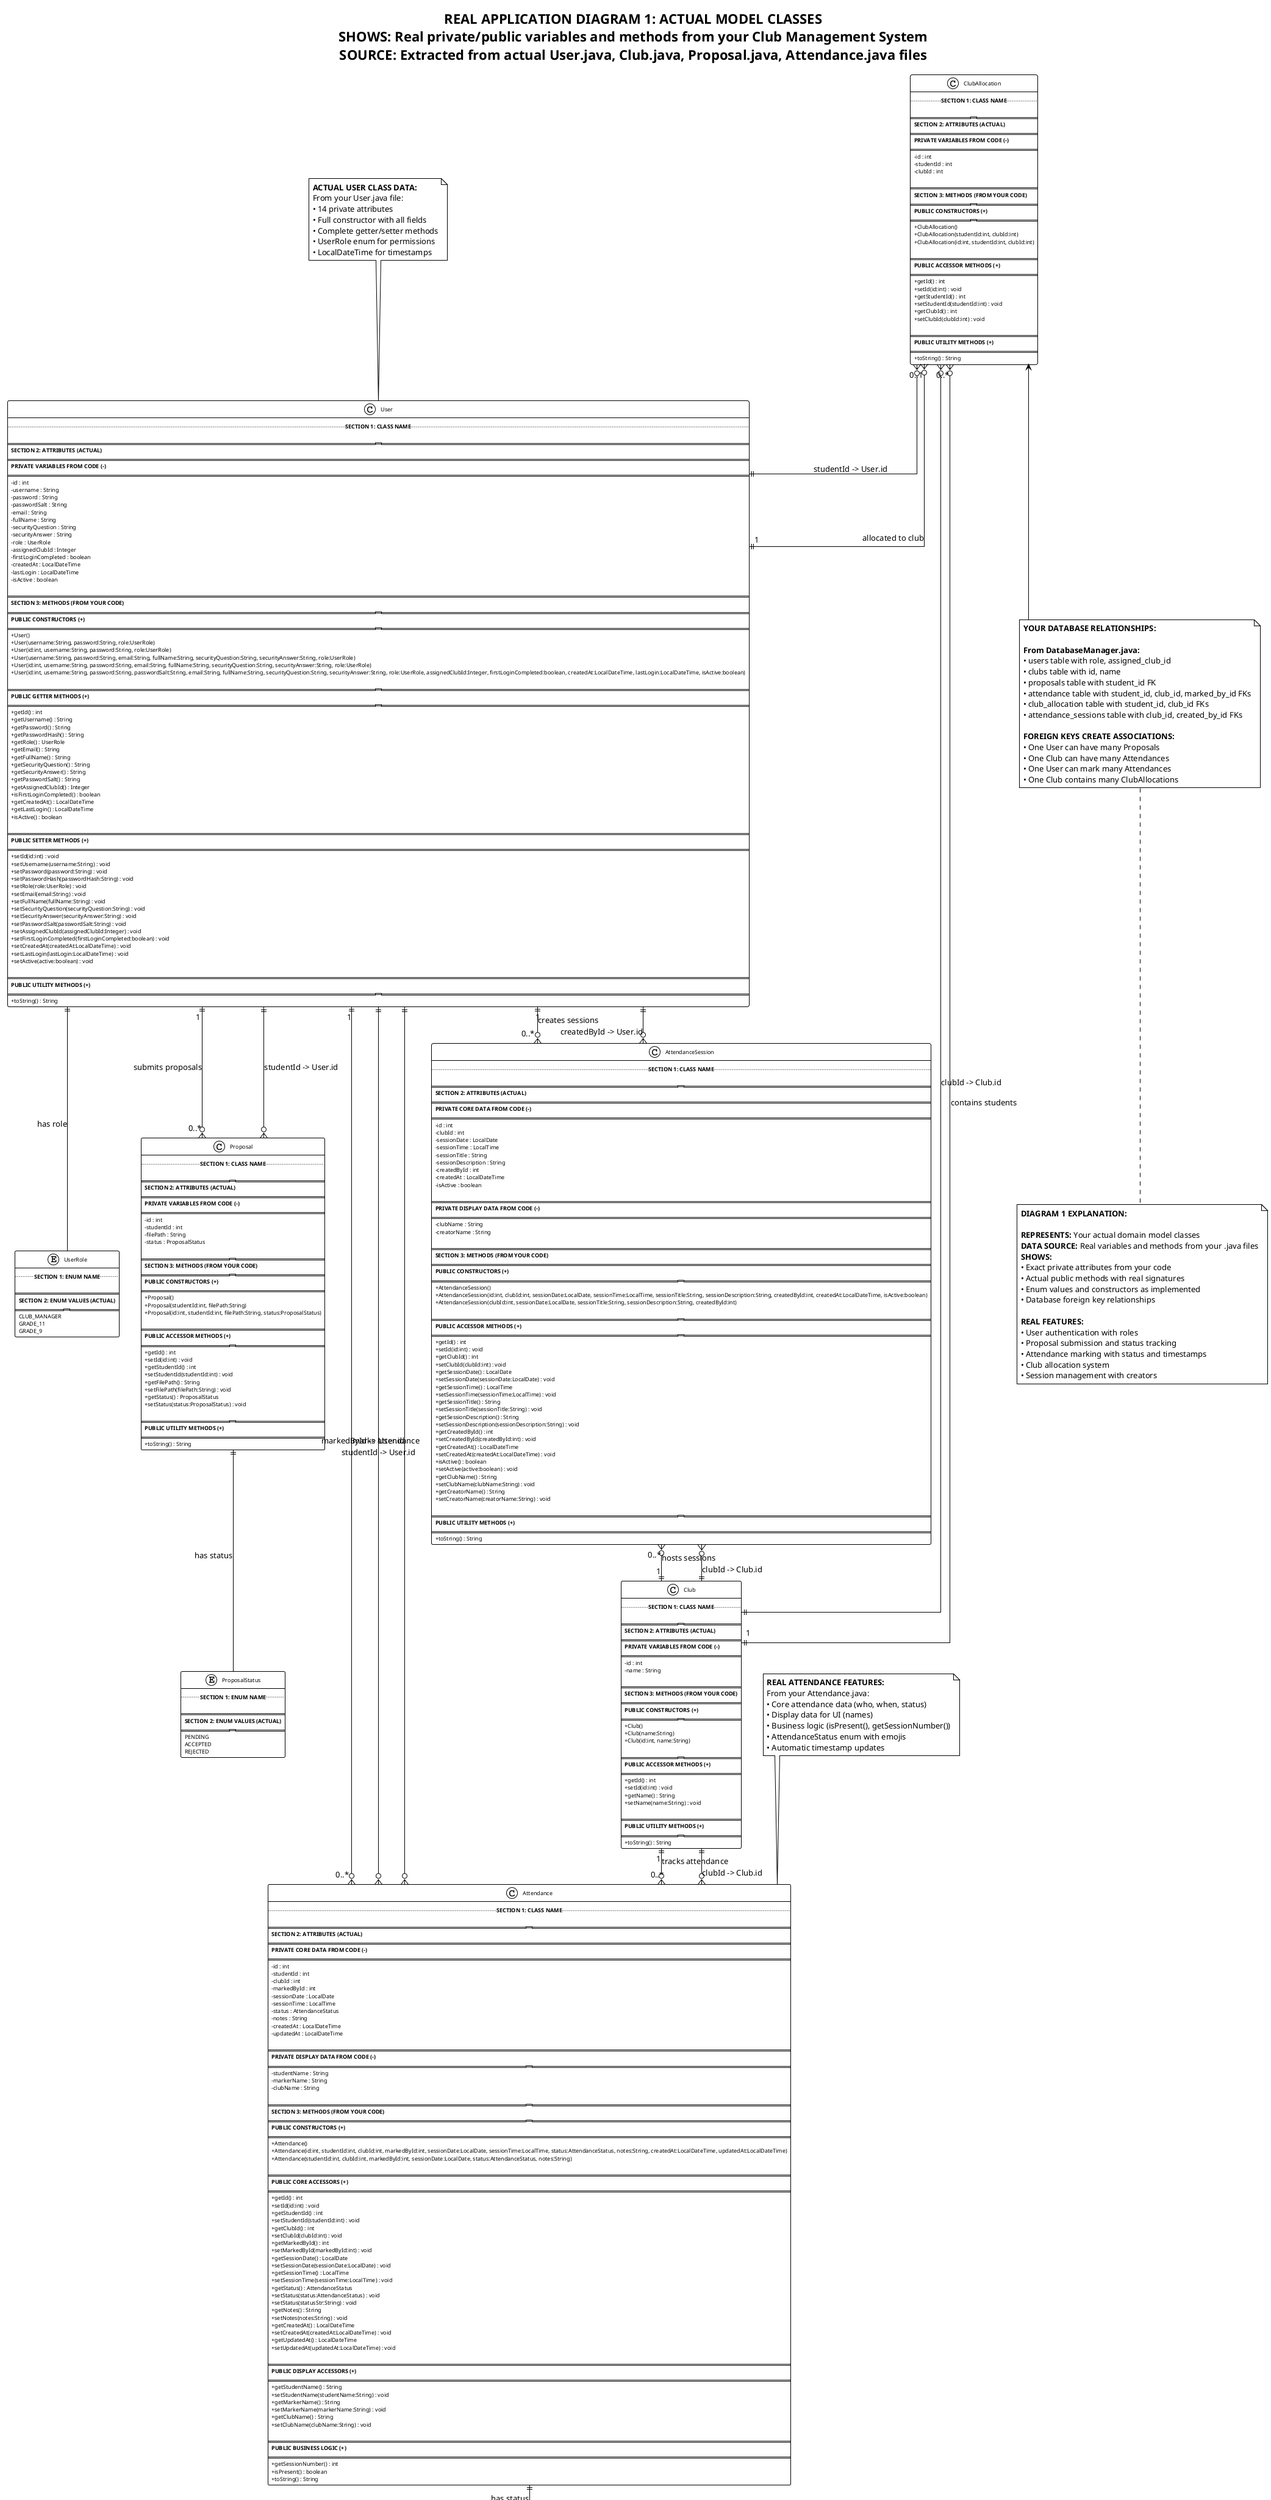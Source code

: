 @startuml Real Application Diagram 1 - Model Classes from Actual Code

!theme plain
skinparam classAttributeIconSize 0
skinparam classFontSize 11
skinparam classAttributeFontSize 9
skinparam classOperationFontSize 9
skinparam linetype ortho

title **REAL APPLICATION DIAGRAM 1: ACTUAL MODEL CLASSES**\n**SHOWS:** Real private/public variables and methods from your Club Management System\n**SOURCE:** Extracted from actual User.java, Club.java, Proposal.java, Attendance.java files

class User {
  .. **SECTION 1: CLASS NAME** ..

  ====================================
  **SECTION 2: ATTRIBUTES (ACTUAL)**
  ====================================
  **PRIVATE VARIABLES FROM CODE (-)**
  ====================================
  - id : int
  - username : String
  - password : String
  - passwordSalt : String
  - email : String
  - fullName : String
  - securityQuestion : String
  - securityAnswer : String
  - role : UserRole
  - assignedClubId : Integer
  - firstLoginCompleted : boolean
  - createdAt : LocalDateTime
  - lastLogin : LocalDateTime
  - isActive : boolean

  ====================================
  **SECTION 3: METHODS (FROM YOUR CODE)**
  ====================================
  **PUBLIC CONSTRUCTORS (+)**
  ====================================
  + User()
  + User(username:String, password:String, role:UserRole)
  + User(id:int, username:String, password:String, role:UserRole)
  + User(username:String, password:String, email:String, fullName:String, securityQuestion:String, securityAnswer:String, role:UserRole)
  + User(id:int, username:String, password:String, email:String, fullName:String, securityQuestion:String, securityAnswer:String, role:UserRole)
  + User(id:int, username:String, password:String, passwordSalt:String, email:String, fullName:String, securityQuestion:String, securityAnswer:String, role:UserRole, assignedClubId:Integer, firstLoginCompleted:boolean, createdAt:LocalDateTime, lastLogin:LocalDateTime, isActive:boolean)

  ====================================
  **PUBLIC GETTER METHODS (+)**
  ====================================
  + getId() : int
  + getUsername() : String
  + getPassword() : String
  + getPasswordHash() : String
  + getRole() : UserRole
  + getEmail() : String
  + getFullName() : String
  + getSecurityQuestion() : String
  + getSecurityAnswer() : String
  + getPasswordSalt() : String
  + getAssignedClubId() : Integer
  + isFirstLoginCompleted() : boolean
  + getCreatedAt() : LocalDateTime
  + getLastLogin() : LocalDateTime
  + isActive() : boolean

  ====================================
  **PUBLIC SETTER METHODS (+)**
  ====================================
  + setId(id:int) : void
  + setUsername(username:String) : void
  + setPassword(password:String) : void
  + setPasswordHash(passwordHash:String) : void
  + setRole(role:UserRole) : void
  + setEmail(email:String) : void
  + setFullName(fullName:String) : void
  + setSecurityQuestion(securityQuestion:String) : void
  + setSecurityAnswer(securityAnswer:String) : void
  + setPasswordSalt(passwordSalt:String) : void
  + setAssignedClubId(assignedClubId:Integer) : void
  + setFirstLoginCompleted(firstLoginCompleted:boolean) : void
  + setCreatedAt(createdAt:LocalDateTime) : void
  + setLastLogin(lastLogin:LocalDateTime) : void
  + setActive(active:boolean) : void

  ====================================
  **PUBLIC UTILITY METHODS (+)**
  ====================================
  + toString() : String
}

enum UserRole {
  .. **SECTION 1: ENUM NAME** ..

  ====================================
  **SECTION 2: ENUM VALUES (ACTUAL)**
  ====================================
  CLUB_MANAGER
  GRADE_11
  GRADE_9
}

class Club {
  .. **SECTION 1: CLASS NAME** ..

  ====================================
  **SECTION 2: ATTRIBUTES (ACTUAL)**
  ====================================
  **PRIVATE VARIABLES FROM CODE (-)**
  ====================================
  - id : int
  - name : String

  ====================================
  **SECTION 3: METHODS (FROM YOUR CODE)**
  ====================================
  **PUBLIC CONSTRUCTORS (+)**
  ====================================
  + Club()
  + Club(name:String)
  + Club(id:int, name:String)

  ====================================
  **PUBLIC ACCESSOR METHODS (+)**
  ====================================
  + getId() : int
  + setId(id:int) : void
  + getName() : String
  + setName(name:String) : void

  ====================================
  **PUBLIC UTILITY METHODS (+)**
  ====================================
  + toString() : String
}

class Proposal {
  .. **SECTION 1: CLASS NAME** ..

  ====================================
  **SECTION 2: ATTRIBUTES (ACTUAL)**
  ====================================
  **PRIVATE VARIABLES FROM CODE (-)**
  ====================================
  - id : int
  - studentId : int
  - filePath : String
  - status : ProposalStatus

  ====================================
  **SECTION 3: METHODS (FROM YOUR CODE)**
  ====================================
  **PUBLIC CONSTRUCTORS (+)**
  ====================================
  + Proposal()
  + Proposal(studentId:int, filePath:String)
  + Proposal(id:int, studentId:int, filePath:String, status:ProposalStatus)

  ====================================
  **PUBLIC ACCESSOR METHODS (+)**
  ====================================
  + getId() : int
  + setId(id:int) : void
  + getStudentId() : int
  + setStudentId(studentId:int) : void
  + getFilePath() : String
  + setFilePath(filePath:String) : void
  + getStatus() : ProposalStatus
  + setStatus(status:ProposalStatus) : void

  ====================================
  **PUBLIC UTILITY METHODS (+)**
  ====================================
  + toString() : String
}

enum ProposalStatus {
  .. **SECTION 1: ENUM NAME** ..

  ====================================
  **SECTION 2: ENUM VALUES (ACTUAL)**
  ====================================
  PENDING
  ACCEPTED
  REJECTED
}

class Attendance {
  .. **SECTION 1: CLASS NAME** ..

  ====================================
  **SECTION 2: ATTRIBUTES (ACTUAL)**
  ====================================
  **PRIVATE CORE DATA FROM CODE (-)**
  ====================================
  - id : int
  - studentId : int
  - clubId : int
  - markedById : int
  - sessionDate : LocalDate
  - sessionTime : LocalTime
  - status : AttendanceStatus
  - notes : String
  - createdAt : LocalDateTime
  - updatedAt : LocalDateTime

  ====================================
  **PRIVATE DISPLAY DATA FROM CODE (-)**
  ====================================
  - studentName : String
  - markerName : String
  - clubName : String

  ====================================
  **SECTION 3: METHODS (FROM YOUR CODE)**
  ====================================
  **PUBLIC CONSTRUCTORS (+)**
  ====================================
  + Attendance()
  + Attendance(id:int, studentId:int, clubId:int, markedById:int, sessionDate:LocalDate, sessionTime:LocalTime, status:AttendanceStatus, notes:String, createdAt:LocalDateTime, updatedAt:LocalDateTime)
  + Attendance(studentId:int, clubId:int, markedById:int, sessionDate:LocalDate, status:AttendanceStatus, notes:String)

  ====================================
  **PUBLIC CORE ACCESSORS (+)**
  ====================================
  + getId() : int
  + setId(id:int) : void
  + getStudentId() : int
  + setStudentId(studentId:int) : void
  + getClubId() : int
  + setClubId(clubId:int) : void
  + getMarkedById() : int
  + setMarkedById(markedById:int) : void
  + getSessionDate() : LocalDate
  + setSessionDate(sessionDate:LocalDate) : void
  + getSessionTime() : LocalTime
  + setSessionTime(sessionTime:LocalTime) : void
  + getStatus() : AttendanceStatus
  + setStatus(status:AttendanceStatus) : void
  + setStatus(statusStr:String) : void
  + getNotes() : String
  + setNotes(notes:String) : void
  + getCreatedAt() : LocalDateTime
  + setCreatedAt(createdAt:LocalDateTime) : void
  + getUpdatedAt() : LocalDateTime
  + setUpdatedAt(updatedAt:LocalDateTime) : void

  ====================================
  **PUBLIC DISPLAY ACCESSORS (+)**
  ====================================
  + getStudentName() : String
  + setStudentName(studentName:String) : void
  + getMarkerName() : String
  + setMarkerName(markerName:String) : void
  + getClubName() : String
  + setClubName(clubName:String) : void

  ====================================
  **PUBLIC BUSINESS LOGIC (+)**
  ====================================
  + getSessionNumber() : int
  + isPresent() : boolean
  + toString() : String
}

enum AttendanceStatus {
  .. **SECTION 1: ENUM NAME** ..

  ====================================
  **SECTION 2: ENUM VALUES (ACTUAL)**
  ====================================
  PRESENT("Present", "✅")
  ABSENT("Absent", "❌")
  LATE("Late", "⏱️")
  EXCUSED("Excused", "📝")

  ====================================
  **SECTION 2: ATTRIBUTES (ACTUAL)**
  ====================================
  **PRIVATE ENUM DATA FROM CODE (-)**
  ====================================
  - displayName : String
  - emoji : String

  ====================================
  **SECTION 3: METHODS (FROM YOUR CODE)**
  ====================================
  **PACKAGE CONSTRUCTOR (~)**
  ====================================
  ~ AttendanceStatus(displayName:String, emoji:String)

  ====================================
  **PUBLIC ACCESSOR METHODS (+)**
  ====================================
  + getDisplayName() : String
  + getEmoji() : String
  + toString() : String
}

class ClubAllocation {
  .. **SECTION 1: CLASS NAME** ..

  ====================================
  **SECTION 2: ATTRIBUTES (ACTUAL)**
  ====================================
  **PRIVATE VARIABLES FROM CODE (-)**
  ====================================
  - id : int
  - studentId : int
  - clubId : int

  ====================================
  **SECTION 3: METHODS (FROM YOUR CODE)**
  ====================================
  **PUBLIC CONSTRUCTORS (+)**
  ====================================
  + ClubAllocation()
  + ClubAllocation(studentId:int, clubId:int)
  + ClubAllocation(id:int, studentId:int, clubId:int)

  ====================================
  **PUBLIC ACCESSOR METHODS (+)**
  ====================================
  + getId() : int
  + setId(id:int) : void
  + getStudentId() : int
  + setStudentId(studentId:int) : void
  + getClubId() : int
  + setClubId(clubId:int) : void

  ====================================
  **PUBLIC UTILITY METHODS (+)**
  ====================================
  + toString() : String
}

class AttendanceSession {
  .. **SECTION 1: CLASS NAME** ..

  ====================================
  **SECTION 2: ATTRIBUTES (ACTUAL)**
  ====================================
  **PRIVATE CORE DATA FROM CODE (-)**
  ====================================
  - id : int
  - clubId : int
  - sessionDate : LocalDate
  - sessionTime : LocalTime
  - sessionTitle : String
  - sessionDescription : String
  - createdById : int
  - createdAt : LocalDateTime
  - isActive : boolean

  ====================================
  **PRIVATE DISPLAY DATA FROM CODE (-)**
  ====================================
  - clubName : String
  - creatorName : String

  ====================================
  **SECTION 3: METHODS (FROM YOUR CODE)**
  ====================================
  **PUBLIC CONSTRUCTORS (+)**
  ====================================
  + AttendanceSession()
  + AttendanceSession(id:int, clubId:int, sessionDate:LocalDate, sessionTime:LocalTime, sessionTitle:String, sessionDescription:String, createdById:int, createdAt:LocalDateTime, isActive:boolean)
  + AttendanceSession(clubId:int, sessionDate:LocalDate, sessionTitle:String, sessionDescription:String, createdById:int)

  ====================================
  **PUBLIC ACCESSOR METHODS (+)**
  ====================================
  + getId() : int
  + setId(id:int) : void
  + getClubId() : int
  + setClubId(clubId:int) : void
  + getSessionDate() : LocalDate
  + setSessionDate(sessionDate:LocalDate) : void
  + getSessionTime() : LocalTime
  + setSessionTime(sessionTime:LocalTime) : void
  + getSessionTitle() : String
  + setSessionTitle(sessionTitle:String) : void
  + getSessionDescription() : String
  + setSessionDescription(sessionDescription:String) : void
  + getCreatedById() : int
  + setCreatedById(createdById:int) : void
  + getCreatedAt() : LocalDateTime
  + setCreatedAt(createdAt:LocalDateTime) : void
  + isActive() : boolean
  + setActive(active:boolean) : void
  + getClubName() : String
  + setClubName(clubName:String) : void
  + getCreatorName() : String
  + setCreatorName(creatorName:String) : void

  ====================================
  **PUBLIC UTILITY METHODS (+)**
  ====================================
  + toString() : String
}

' ==========================================
' ACTUAL RELATIONSHIPS FROM YOUR CODE
' ==========================================

' Aggregation - Enum relationships
User ||-- UserRole : "has role"
Proposal ||-- ProposalStatus : "has status"
Attendance ||-- AttendanceStatus : "has status"

' Association - Foreign key relationships from your database
User "1" ||--o{ "0..*" Proposal : "submits proposals"
User "1" ||--o{ "0..*" Attendance : "marks attendance"
User "1" ||--o{ "0..1" ClubAllocation : "allocated to club"

Club "1" ||--o{ "0..*" ClubAllocation : "contains students"
Club "1" ||--o{ "0..*" Attendance : "tracks attendance"
Club "1" ||--o{ "0..*" AttendanceSession : "hosts sessions"

User "1" ||--o{ "0..*" AttendanceSession : "creates sessions"

' Foreign key dependencies from your database schema
Proposal }o--|| User : "studentId -> User.id"
Attendance }o--|| User : "studentId -> User.id"
Attendance }o--|| User : "markedById -> User.id"
Attendance }o--|| Club : "clubId -> Club.id"
ClubAllocation }o--|| User : "studentId -> User.id"
ClubAllocation }o--|| Club : "clubId -> Club.id"
AttendanceSession }o--|| Club : "clubId -> Club.id"
AttendanceSession }o--|| User : "createdById -> User.id"

' ==========================================
' NOTES ABOUT YOUR ACTUAL CODE
' ==========================================

note top of User
  **ACTUAL USER CLASS DATA:**
  From your User.java file:
  • 14 private attributes
  • Full constructor with all fields
  • Complete getter/setter methods
  • UserRole enum for permissions
  • LocalDateTime for timestamps
end note

note top of Attendance
  **REAL ATTENDANCE FEATURES:**
  From your Attendance.java:
  • Core attendance data (who, when, status)
  • Display data for UI (names)
  • Business logic (isPresent(), getSessionNumber())
  • AttendanceStatus enum with emojis
  • Automatic timestamp updates
end note

note bottom of AttendanceStatus
  **ENUM WITH DATA:**
  Your AttendanceStatus enum contains:
  • String displayName
  • String emoji
  • Constructor with parameters
  • Getter methods
  • toString() override
end note

note as DatabaseSchema
  **YOUR DATABASE RELATIONSHIPS:**

  **From DatabaseManager.java:**
  • users table with role, assigned_club_id
  • clubs table with id, name
  • proposals table with student_id FK
  • attendance table with student_id, club_id, marked_by_id FKs
  • club_allocation table with student_id, club_id FKs
  • attendance_sessions table with club_id, created_by_id FKs

  **FOREIGN KEYS CREATE ASSOCIATIONS:**
  • One User can have many Proposals
  • One Club can have many Attendances
  • One User can mark many Attendances
  • One Club contains many ClubAllocations
end note

DatabaseSchema -up-> ClubAllocation

note bottom
  **DIAGRAM 1 EXPLANATION:**

  **REPRESENTS:** Your actual domain model classes
  **DATA SOURCE:** Real variables and methods from your .java files
  **SHOWS:**
  • Exact private attributes from your code
  • Actual public methods with real signatures
  • Enum values and constructors as implemented
  • Database foreign key relationships

  **REAL FEATURES:**
  • User authentication with roles
  • Proposal submission and status tracking
  • Attendance marking with status and timestamps
  • Club allocation system
  • Session management with creators
end note

@enduml